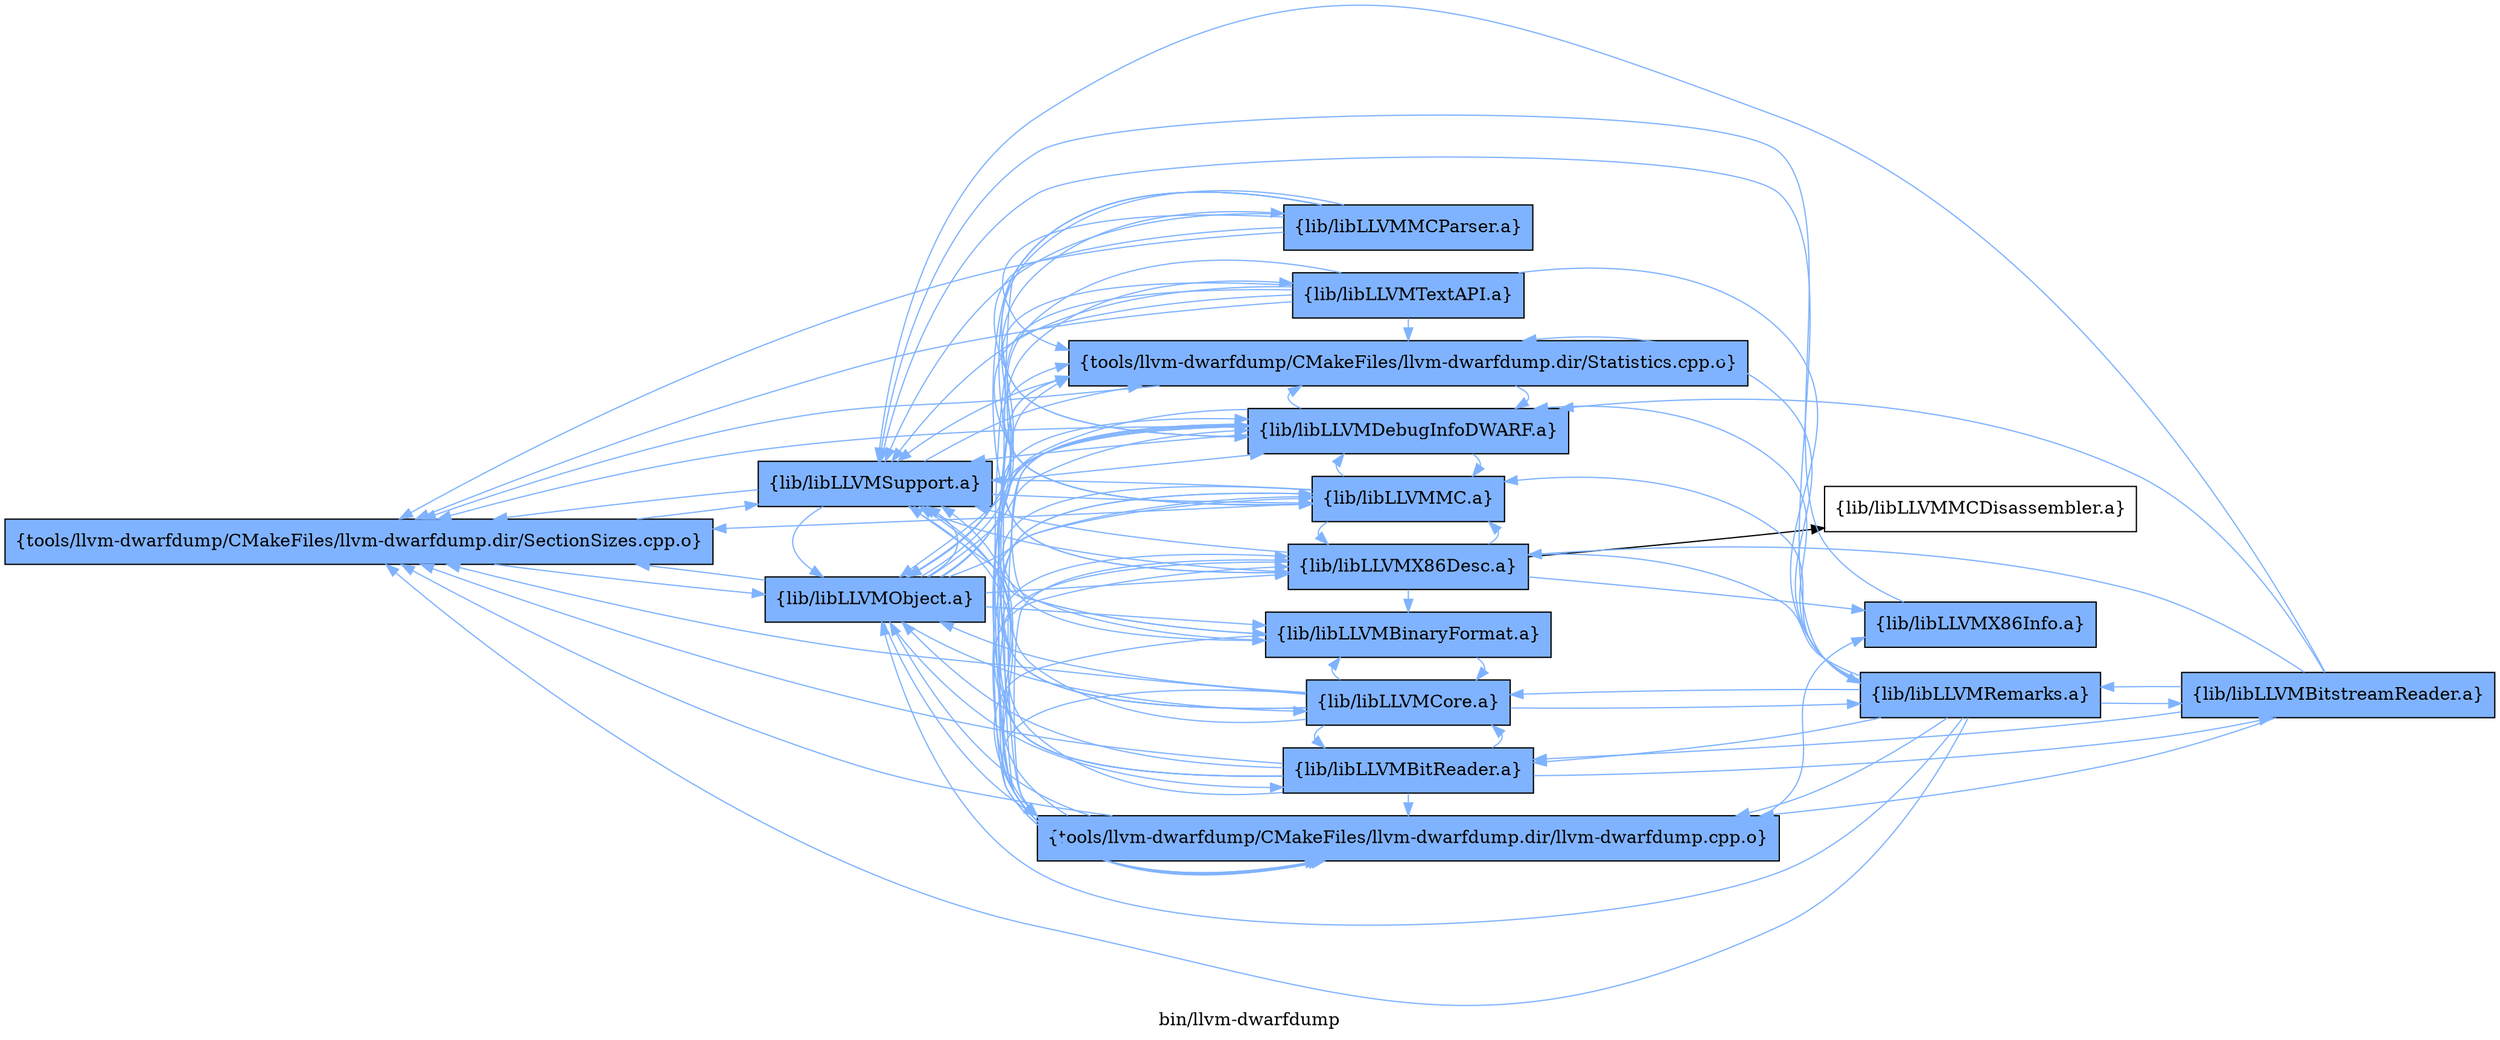 digraph "bin/llvm-dwarfdump" {
	label="bin/llvm-dwarfdump";
	rankdir=LR;
	{ rank=same; Node0x55aabac33b28;  }
	{ rank=same; Node0x55aabac35798; Node0x55aabac35298;  }
	{ rank=same; Node0x55aabac33308; Node0x55aabac335d8; Node0x55aabac34398; Node0x55aabac365f8; Node0x55aabac33e98; Node0x55aabac33538; Node0x55aabac34cf8; Node0x55aabac347f8; Node0x55aabac37908; Node0x55aabac37db8;  }

	Node0x55aabac33b28 [shape=record,shape=box,group=1,style=filled,fillcolor="0.600000 0.5 1",label="{tools/llvm-dwarfdump/CMakeFiles/llvm-dwarfdump.dir/SectionSizes.cpp.o}"];
	Node0x55aabac33b28 -> Node0x55aabac35798[color="0.600000 0.5 1"];
	Node0x55aabac33b28 -> Node0x55aabac35298[color="0.600000 0.5 1"];
	Node0x55aabac35798 [shape=record,shape=box,group=1,style=filled,fillcolor="0.600000 0.5 1",label="{lib/libLLVMObject.a}"];
	Node0x55aabac35798 -> Node0x55aabac33b28[color="0.600000 0.5 1"];
	Node0x55aabac35798 -> Node0x55aabac33308[color="0.600000 0.5 1"];
	Node0x55aabac35798 -> Node0x55aabac335d8[color="0.600000 0.5 1"];
	Node0x55aabac35798 -> Node0x55aabac34398[color="0.600000 0.5 1"];
	Node0x55aabac35798 -> Node0x55aabac35298[color="0.600000 0.5 1"];
	Node0x55aabac35798 -> Node0x55aabac365f8[color="0.600000 0.5 1"];
	Node0x55aabac35798 -> Node0x55aabac33e98[color="0.600000 0.5 1"];
	Node0x55aabac35798 -> Node0x55aabac33538[color="0.600000 0.5 1"];
	Node0x55aabac35798 -> Node0x55aabac34cf8[color="0.600000 0.5 1"];
	Node0x55aabac35798 -> Node0x55aabac347f8[color="0.600000 0.5 1"];
	Node0x55aabac35798 -> Node0x55aabac37908[color="0.600000 0.5 1"];
	Node0x55aabac35798 -> Node0x55aabac37db8[color="0.600000 0.5 1"];
	Node0x55aabac35298 [shape=record,shape=box,group=1,style=filled,fillcolor="0.600000 0.5 1",label="{lib/libLLVMSupport.a}"];
	Node0x55aabac35298 -> Node0x55aabac33538[color="0.600000 0.5 1"];
	Node0x55aabac35298 -> Node0x55aabac35798[color="0.600000 0.5 1"];
	Node0x55aabac35298 -> Node0x55aabac34398[color="0.600000 0.5 1"];
	Node0x55aabac35298 -> Node0x55aabac33b28[color="0.600000 0.5 1"];
	Node0x55aabac35298 -> Node0x55aabac33308[color="0.600000 0.5 1"];
	Node0x55aabac35298 -> Node0x55aabac335d8[color="0.600000 0.5 1"];
	Node0x55aabac35298 -> Node0x55aabac33e98[color="0.600000 0.5 1"];
	Node0x55aabac33308 [shape=record,shape=box,group=1,style=filled,fillcolor="0.600000 0.5 1",label="{tools/llvm-dwarfdump/CMakeFiles/llvm-dwarfdump.dir/Statistics.cpp.o}"];
	Node0x55aabac33308 -> Node0x55aabac33b28[color="0.600000 0.5 1"];
	Node0x55aabac33308 -> Node0x55aabac34398[color="0.600000 0.5 1"];
	Node0x55aabac33308 -> Node0x55aabac35298[color="0.600000 0.5 1"];
	Node0x55aabac34398 [shape=record,shape=box,group=1,style=filled,fillcolor="0.600000 0.5 1",label="{lib/libLLVMDebugInfoDWARF.a}"];
	Node0x55aabac34398 -> Node0x55aabac33b28[color="0.600000 0.5 1"];
	Node0x55aabac34398 -> Node0x55aabac33308[color="0.600000 0.5 1"];
	Node0x55aabac34398 -> Node0x55aabac335d8[color="0.600000 0.5 1"];
	Node0x55aabac34398 -> Node0x55aabac35298[color="0.600000 0.5 1"];
	Node0x55aabac34398 -> Node0x55aabac365f8[color="0.600000 0.5 1"];
	Node0x55aabac34398 -> Node0x55aabac35798[color="0.600000 0.5 1"];
	Node0x55aabac34398 -> Node0x55aabac33538[color="0.600000 0.5 1"];
	Node0x55aabac335d8 [shape=record,shape=box,group=1,style=filled,fillcolor="0.600000 0.5 1",label="{tools/llvm-dwarfdump/CMakeFiles/llvm-dwarfdump.dir/llvm-dwarfdump.cpp.o}"];
	Node0x55aabac335d8 -> Node0x55aabac33b28[color="0.600000 0.5 1"];
	Node0x55aabac335d8 -> Node0x55aabac33308[color="0.600000 0.5 1"];
	Node0x55aabac335d8 -> Node0x55aabac34398[color="0.600000 0.5 1"];
	Node0x55aabac335d8 -> Node0x55aabac33e98[color="0.600000 0.5 1"];
	Node0x55aabac335d8 -> Node0x55aabac35798[color="0.600000 0.5 1"];
	Node0x55aabac335d8 -> Node0x55aabac33a38[color="0.600000 0.5 1"];
	Node0x55aabac335d8 -> Node0x55aabac35298[color="0.600000 0.5 1"];
	Node0x55aabac33e98 [shape=record,shape=box,group=1,style=filled,fillcolor="0.600000 0.5 1",label="{lib/libLLVMX86Desc.a}"];
	Node0x55aabac33e98 -> Node0x55aabac33a38[color="0.600000 0.5 1"];
	Node0x55aabac33e98 -> Node0x55aabac33538[color="0.600000 0.5 1"];
	Node0x55aabac33e98 -> Node0x55aabac35298[color="0.600000 0.5 1"];
	Node0x55aabac33e98 -> Node0x55aabac35a18;
	Node0x55aabac33e98 -> Node0x55aabac335d8[color="0.600000 0.5 1"];
	Node0x55aabac33e98 -> Node0x55aabac34398[color="0.600000 0.5 1"];
	Node0x55aabac33e98 -> Node0x55aabac365f8[color="0.600000 0.5 1"];
	Node0x55aabac33a38 [shape=record,shape=box,group=1,style=filled,fillcolor="0.600000 0.5 1",label="{lib/libLLVMX86Info.a}"];
	Node0x55aabac33a38 -> Node0x55aabac35298[color="0.600000 0.5 1"];
	Node0x55aabac365f8 [shape=record,shape=box,group=1,style=filled,fillcolor="0.600000 0.5 1",label="{lib/libLLVMBinaryFormat.a}"];
	Node0x55aabac365f8 -> Node0x55aabac347f8[color="0.600000 0.5 1"];
	Node0x55aabac365f8 -> Node0x55aabac34398[color="0.600000 0.5 1"];
	Node0x55aabac365f8 -> Node0x55aabac35298[color="0.600000 0.5 1"];
	Node0x55aabac365f8 -> Node0x55aabac335d8[color="0.600000 0.5 1"];
	Node0x55aabac33538 [shape=record,shape=box,group=1,style=filled,fillcolor="0.600000 0.5 1",label="{lib/libLLVMMC.a}"];
	Node0x55aabac33538 -> Node0x55aabac33e98[color="0.600000 0.5 1"];
	Node0x55aabac33538 -> Node0x55aabac35298[color="0.600000 0.5 1"];
	Node0x55aabac33538 -> Node0x55aabac33b28[color="0.600000 0.5 1"];
	Node0x55aabac33538 -> Node0x55aabac33308[color="0.600000 0.5 1"];
	Node0x55aabac33538 -> Node0x55aabac335d8[color="0.600000 0.5 1"];
	Node0x55aabac33538 -> Node0x55aabac34398[color="0.600000 0.5 1"];
	Node0x55aabac33538 -> Node0x55aabac365f8[color="0.600000 0.5 1"];
	Node0x55aabac35a18 [shape=record,shape=box,group=0,label="{lib/libLLVMMCDisassembler.a}"];
	Node0x55aabac34cf8 [shape=record,shape=box,group=1,style=filled,fillcolor="0.600000 0.5 1",label="{lib/libLLVMBitReader.a}"];
	Node0x55aabac34cf8 -> Node0x55aabac33b28[color="0.600000 0.5 1"];
	Node0x55aabac34cf8 -> Node0x55aabac335d8[color="0.600000 0.5 1"];
	Node0x55aabac34cf8 -> Node0x55aabac34398[color="0.600000 0.5 1"];
	Node0x55aabac34cf8 -> Node0x55aabac33e98[color="0.600000 0.5 1"];
	Node0x55aabac34cf8 -> Node0x55aabac35798[color="0.600000 0.5 1"];
	Node0x55aabac34cf8 -> Node0x55aabac33538[color="0.600000 0.5 1"];
	Node0x55aabac34cf8 -> Node0x55aabac35298[color="0.600000 0.5 1"];
	Node0x55aabac34cf8 -> Node0x55aabac347f8[color="0.600000 0.5 1"];
	Node0x55aabac34cf8 -> Node0x55aabac37318[color="0.600000 0.5 1"];
	Node0x55aabac34cf8 -> Node0x55aabac33308[color="0.600000 0.5 1"];
	Node0x55aabac347f8 [shape=record,shape=box,group=1,style=filled,fillcolor="0.600000 0.5 1",label="{lib/libLLVMCore.a}"];
	Node0x55aabac347f8 -> Node0x55aabac335d8[color="0.600000 0.5 1"];
	Node0x55aabac347f8 -> Node0x55aabac33e98[color="0.600000 0.5 1"];
	Node0x55aabac347f8 -> Node0x55aabac35298[color="0.600000 0.5 1"];
	Node0x55aabac347f8 -> Node0x55aabac34cf8[color="0.600000 0.5 1"];
	Node0x55aabac347f8 -> Node0x55aabac34398[color="0.600000 0.5 1"];
	Node0x55aabac347f8 -> Node0x55aabac365f8[color="0.600000 0.5 1"];
	Node0x55aabac347f8 -> Node0x55aabac35798[color="0.600000 0.5 1"];
	Node0x55aabac347f8 -> Node0x55aabac33538[color="0.600000 0.5 1"];
	Node0x55aabac347f8 -> Node0x55aabac33b28[color="0.600000 0.5 1"];
	Node0x55aabac347f8 -> Node0x55aabac36e18[color="0.600000 0.5 1"];
	Node0x55aabac37908 [shape=record,shape=box,group=1,style=filled,fillcolor="0.600000 0.5 1",label="{lib/libLLVMMCParser.a}"];
	Node0x55aabac37908 -> Node0x55aabac33b28[color="0.600000 0.5 1"];
	Node0x55aabac37908 -> Node0x55aabac33308[color="0.600000 0.5 1"];
	Node0x55aabac37908 -> Node0x55aabac335d8[color="0.600000 0.5 1"];
	Node0x55aabac37908 -> Node0x55aabac34398[color="0.600000 0.5 1"];
	Node0x55aabac37908 -> Node0x55aabac33e98[color="0.600000 0.5 1"];
	Node0x55aabac37908 -> Node0x55aabac35798[color="0.600000 0.5 1"];
	Node0x55aabac37908 -> Node0x55aabac33538[color="0.600000 0.5 1"];
	Node0x55aabac37908 -> Node0x55aabac35298[color="0.600000 0.5 1"];
	Node0x55aabac37db8 [shape=record,shape=box,group=1,style=filled,fillcolor="0.600000 0.5 1",label="{lib/libLLVMTextAPI.a}"];
	Node0x55aabac37db8 -> Node0x55aabac35298[color="0.600000 0.5 1"];
	Node0x55aabac37db8 -> Node0x55aabac33b28[color="0.600000 0.5 1"];
	Node0x55aabac37db8 -> Node0x55aabac33308[color="0.600000 0.5 1"];
	Node0x55aabac37db8 -> Node0x55aabac335d8[color="0.600000 0.5 1"];
	Node0x55aabac37db8 -> Node0x55aabac35798[color="0.600000 0.5 1"];
	Node0x55aabac37db8 -> Node0x55aabac36e18[color="0.600000 0.5 1"];
	Node0x55aabac37db8 -> Node0x55aabac34398[color="0.600000 0.5 1"];
	Node0x55aabac37db8 -> Node0x55aabac33538[color="0.600000 0.5 1"];
	Node0x55aabac37318 [shape=record,shape=box,group=1,style=filled,fillcolor="0.600000 0.5 1",label="{lib/libLLVMBitstreamReader.a}"];
	Node0x55aabac37318 -> Node0x55aabac335d8[color="0.600000 0.5 1"];
	Node0x55aabac37318 -> Node0x55aabac34398[color="0.600000 0.5 1"];
	Node0x55aabac37318 -> Node0x55aabac33e98[color="0.600000 0.5 1"];
	Node0x55aabac37318 -> Node0x55aabac35298[color="0.600000 0.5 1"];
	Node0x55aabac37318 -> Node0x55aabac34cf8[color="0.600000 0.5 1"];
	Node0x55aabac37318 -> Node0x55aabac36e18[color="0.600000 0.5 1"];
	Node0x55aabac36e18 [shape=record,shape=box,group=1,style=filled,fillcolor="0.600000 0.5 1",label="{lib/libLLVMRemarks.a}"];
	Node0x55aabac36e18 -> Node0x55aabac34398[color="0.600000 0.5 1"];
	Node0x55aabac36e18 -> Node0x55aabac35298[color="0.600000 0.5 1"];
	Node0x55aabac36e18 -> Node0x55aabac335d8[color="0.600000 0.5 1"];
	Node0x55aabac36e18 -> Node0x55aabac34cf8[color="0.600000 0.5 1"];
	Node0x55aabac36e18 -> Node0x55aabac33538[color="0.600000 0.5 1"];
	Node0x55aabac36e18 -> Node0x55aabac33b28[color="0.600000 0.5 1"];
	Node0x55aabac36e18 -> Node0x55aabac347f8[color="0.600000 0.5 1"];
	Node0x55aabac36e18 -> Node0x55aabac33308[color="0.600000 0.5 1"];
	Node0x55aabac36e18 -> Node0x55aabac33e98[color="0.600000 0.5 1"];
	Node0x55aabac36e18 -> Node0x55aabac35798[color="0.600000 0.5 1"];
	Node0x55aabac36e18 -> Node0x55aabac37318[color="0.600000 0.5 1"];
}

